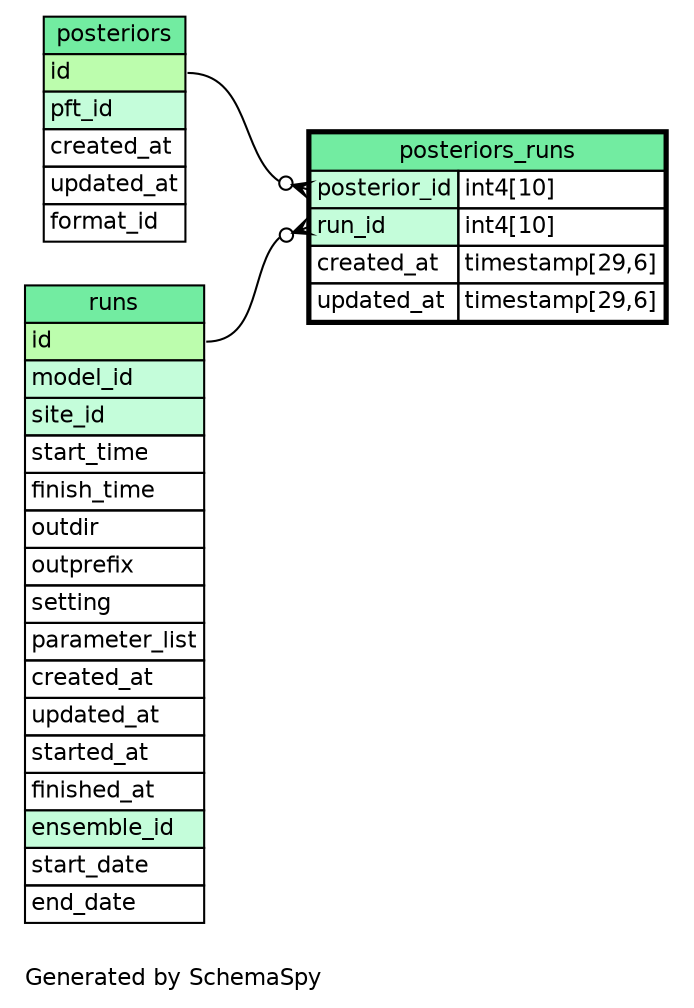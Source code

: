// dot 2.26.3 on Linux 3.8.0-39-generic
// SchemaSpy rev Unknown
digraph "oneDegreeRelationshipsDiagram" {
  graph [
    rankdir="RL"
    bgcolor="#ffffff"
    label="\nGenerated by SchemaSpy"
    labeljust="l"
    nodesep="0.18"
    ranksep="0.46"
    fontname="Helvetica"
    fontsize="11"
  ];
  node [
    fontname="Helvetica"
    fontsize="11"
    shape="plaintext"
  ];
  edge [
    arrowsize="0.8"
  ];
  "posteriors_runs":"posterior_id":w -> "posteriors":"id":e [arrowhead=none dir=back arrowtail=crowodot];
  "posteriors_runs":"run_id":w -> "runs":"id":e [arrowhead=none dir=back arrowtail=crowodot];
  "posteriors" [
    label=<
    <TABLE BORDER="0" CELLBORDER="1" CELLSPACING="0" BGCOLOR="#FFFFFF">
      <TR><TD COLSPAN="4" BGCOLOR="#72ECA1" ALIGN="CENTER">posteriors</TD></TR>
      <TR><TD PORT="id" COLSPAN="4" BGCOLOR="#bcfdad !important" ALIGN="LEFT">id</TD></TR>
      <TR><TD PORT="pft_id" COLSPAN="4" BGCOLOR="#c4fdda !important" ALIGN="LEFT">pft_id</TD></TR>
      <TR><TD PORT="created_at" COLSPAN="4" ALIGN="LEFT">created_at</TD></TR>
      <TR><TD PORT="updated_at" COLSPAN="4" ALIGN="LEFT">updated_at</TD></TR>
      <TR><TD PORT="format_id" COLSPAN="4" ALIGN="LEFT">format_id</TD></TR>
    </TABLE>>
    URL="posteriors.html"
    tooltip="posteriors"
  ];
  "posteriors_runs" [
    label=<
    <TABLE BORDER="2" CELLBORDER="1" CELLSPACING="0" BGCOLOR="#FFFFFF">
      <TR><TD COLSPAN="4" BGCOLOR="#72ECA1" ALIGN="CENTER">posteriors_runs</TD></TR>
      <TR><TD PORT="posterior_id" COLSPAN="3" BGCOLOR="#c4fdda !important" ALIGN="LEFT">posterior_id</TD><TD PORT="posterior_id.type" ALIGN="LEFT">int4[10]</TD></TR>
      <TR><TD PORT="run_id" COLSPAN="3" BGCOLOR="#c4fdda !important" ALIGN="LEFT">run_id</TD><TD PORT="run_id.type" ALIGN="LEFT">int4[10]</TD></TR>
      <TR><TD PORT="created_at" COLSPAN="3" ALIGN="LEFT">created_at</TD><TD PORT="created_at.type" ALIGN="LEFT">timestamp[29,6]</TD></TR>
      <TR><TD PORT="updated_at" COLSPAN="3" ALIGN="LEFT">updated_at</TD><TD PORT="updated_at.type" ALIGN="LEFT">timestamp[29,6]</TD></TR>
    </TABLE>>
    URL="posteriors_runs.html"
    tooltip="posteriors_runs"
  ];
  "runs" [
    label=<
    <TABLE BORDER="0" CELLBORDER="1" CELLSPACING="0" BGCOLOR="#FFFFFF">
      <TR><TD COLSPAN="4" BGCOLOR="#72ECA1" ALIGN="CENTER">runs</TD></TR>
      <TR><TD PORT="id" COLSPAN="4" BGCOLOR="#bcfdad !important" ALIGN="LEFT">id</TD></TR>
      <TR><TD PORT="model_id" COLSPAN="4" BGCOLOR="#c4fdda !important" ALIGN="LEFT">model_id</TD></TR>
      <TR><TD PORT="site_id" COLSPAN="4" BGCOLOR="#c4fdda !important" ALIGN="LEFT">site_id</TD></TR>
      <TR><TD PORT="start_time" COLSPAN="4" ALIGN="LEFT">start_time</TD></TR>
      <TR><TD PORT="finish_time" COLSPAN="4" ALIGN="LEFT">finish_time</TD></TR>
      <TR><TD PORT="outdir" COLSPAN="4" ALIGN="LEFT">outdir</TD></TR>
      <TR><TD PORT="outprefix" COLSPAN="4" ALIGN="LEFT">outprefix</TD></TR>
      <TR><TD PORT="setting" COLSPAN="4" ALIGN="LEFT">setting</TD></TR>
      <TR><TD PORT="parameter_list" COLSPAN="4" ALIGN="LEFT">parameter_list</TD></TR>
      <TR><TD PORT="created_at" COLSPAN="4" ALIGN="LEFT">created_at</TD></TR>
      <TR><TD PORT="updated_at" COLSPAN="4" ALIGN="LEFT">updated_at</TD></TR>
      <TR><TD PORT="started_at" COLSPAN="4" ALIGN="LEFT">started_at</TD></TR>
      <TR><TD PORT="finished_at" COLSPAN="4" ALIGN="LEFT">finished_at</TD></TR>
      <TR><TD PORT="ensemble_id" COLSPAN="4" BGCOLOR="#c4fdda !important" ALIGN="LEFT">ensemble_id</TD></TR>
      <TR><TD PORT="start_date" COLSPAN="4" ALIGN="LEFT">start_date</TD></TR>
      <TR><TD PORT="end_date" COLSPAN="4" ALIGN="LEFT">end_date</TD></TR>
    </TABLE>>
    URL="runs.html"
    tooltip="runs"
  ];
}
